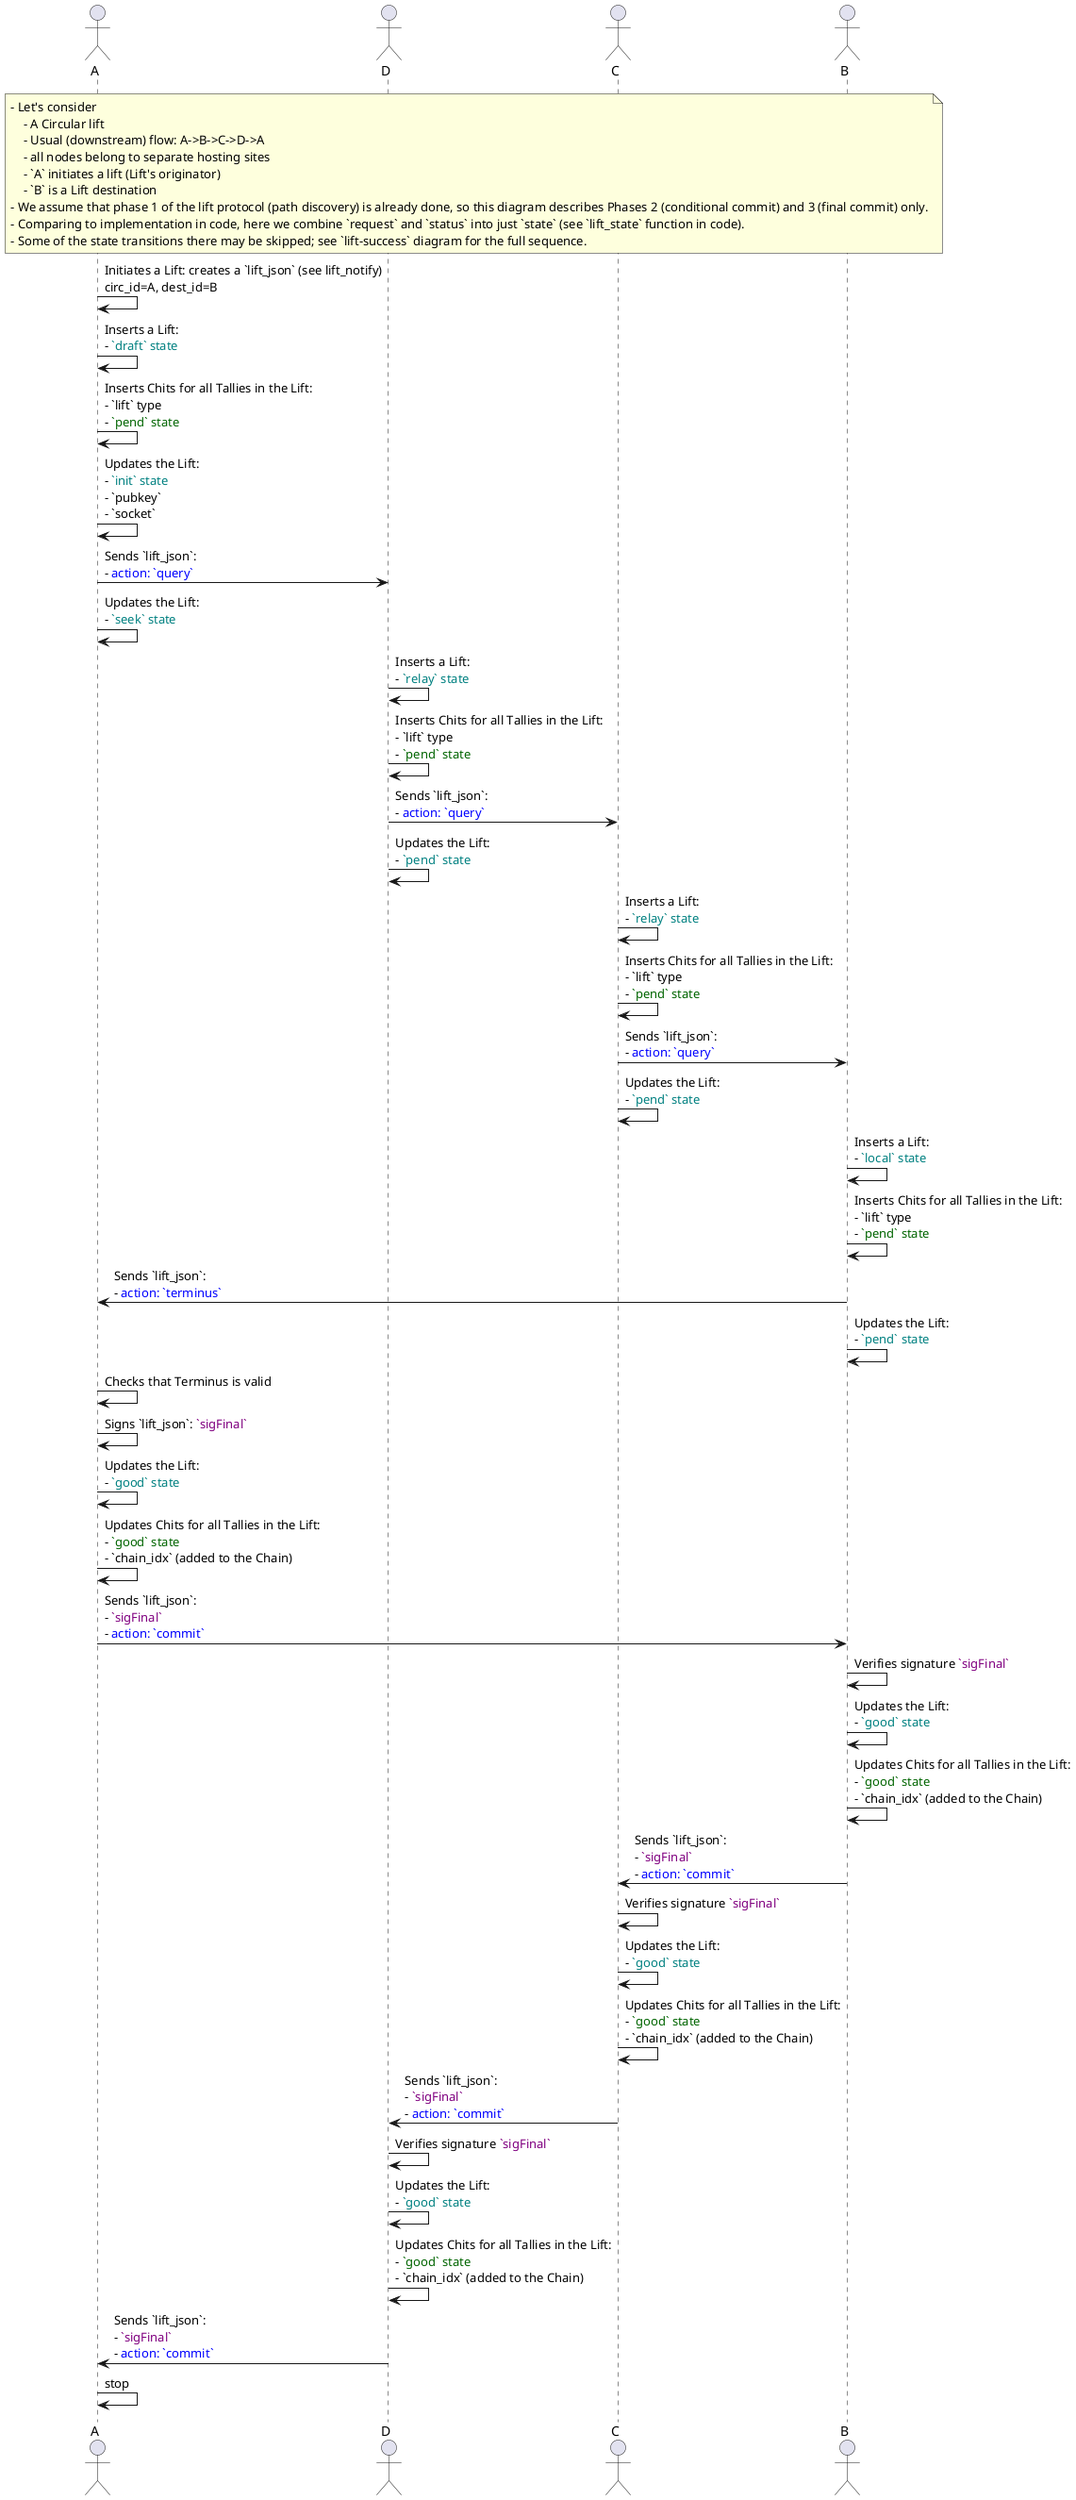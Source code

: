 @startuml
actor A
actor D
actor C
actor B
note over A, B
- Let's consider
    - A Circular lift
    - Usual (downstream) flow: A->B->C->D->A
    - all nodes belong to separate hosting sites
    - `A` initiates a lift (Lift's originator)
    - `B` is a Lift destination
- We assume that phase 1 of the lift protocol (path discovery) is already done, so this diagram describes Phases 2 (conditional commit) and 3 (final commit) only.
- Comparing to implementation in code, here we combine `request` and `status` into just `state` (see `lift_state` function in code).
- Some of the state transitions there may be skipped; see `lift-success` diagram for the full sequence.
end note
A -> A: Initiates a Lift: creates a `lift_json` (see lift_notify)\ncirc_id=A, dest_id=B
A -> A: Inserts a Lift:\n- <font color=teal>`draft` state
A -> A: Inserts Chits for all Tallies in the Lift:\n- `lift` type\n- <font color=darkgreen>`pend` state
A -> A: Updates the Lift:\n- <font color=teal>`init` state\n- `pubkey`\n- `socket`
A -> D: Sends `lift_json`:\n- <font color=blue>action: `query`
A -> A: Updates the Lift:\n- <font color=teal>`seek` state

D -> D: Inserts a Lift:\n- <font color=teal>`relay` state
D -> D: Inserts Chits for all Tallies in the Lift:\n- `lift` type\n- <font color=darkgreen>`pend` state
D -> C: Sends `lift_json`:\n- <font color=blue>action: `query`
D -> D: Updates the Lift:\n- <font color=teal>`pend` state

C -> C: Inserts a Lift:\n- <font color=teal>`relay` state
C -> C: Inserts Chits for all Tallies in the Lift:\n- `lift` type\n- <font color=darkgreen>`pend` state
C -> B: Sends `lift_json`:\n- <font color=blue>action: `query`
C -> C: Updates the Lift:\n- <font color=teal>`pend` state

B -> B: Inserts a Lift:\n- <font color=teal>`local` state
B -> B: Inserts Chits for all Tallies in the Lift:\n- `lift` type\n- <font color=darkgreen>`pend` state
B -> A: Sends `lift_json`:\n- <font color=blue>action: `terminus`
B -> B: Updates the Lift:\n- <font color=teal>`pend` state

A -> A: Checks that Terminus is valid
A -> A: Signs `lift_json`: <font color=purple>`sigFinal`
A -> A: Updates the Lift:\n- <font color=teal>`good` state
A -> A: Updates Chits for all Tallies in the Lift:\n- <font color=darkgreen>`good` state\n- `chain_idx` (added to the Chain)
A -> B: Sends `lift_json`:\n- <font color=purple>`sigFinal`\n- <font color=blue>action: `commit`

B -> B: Verifies signature <font color=purple>`sigFinal`
B -> B: Updates the Lift:\n- <font color=teal>`good` state
B -> B: Updates Chits for all Tallies in the Lift:\n- <font color=darkgreen>`good` state\n- `chain_idx` (added to the Chain)
B -> C: Sends `lift_json`:\n- <font color=purple>`sigFinal`\n- <font color=blue>action: `commit`

C -> C: Verifies signature <font color=purple>`sigFinal`
C -> C: Updates the Lift:\n- <font color=teal>`good` state
C -> C: Updates Chits for all Tallies in the Lift:\n- <font color=darkgreen>`good` state\n- `chain_idx` (added to the Chain)
C -> D: Sends `lift_json`:\n- <font color=purple>`sigFinal`\n- <font color=blue>action: `commit`

D -> D: Verifies signature <font color=purple>`sigFinal`
D -> D: Updates the Lift:\n- <font color=teal>`good` state
D -> D: Updates Chits for all Tallies in the Lift:\n- <font color=darkgreen>`good` state\n- `chain_idx` (added to the Chain)
D -> A: Sends `lift_json`:\n- <font color=purple>`sigFinal`\n- <font color=blue>action: `commit`


A -> A: stop

@enduml
